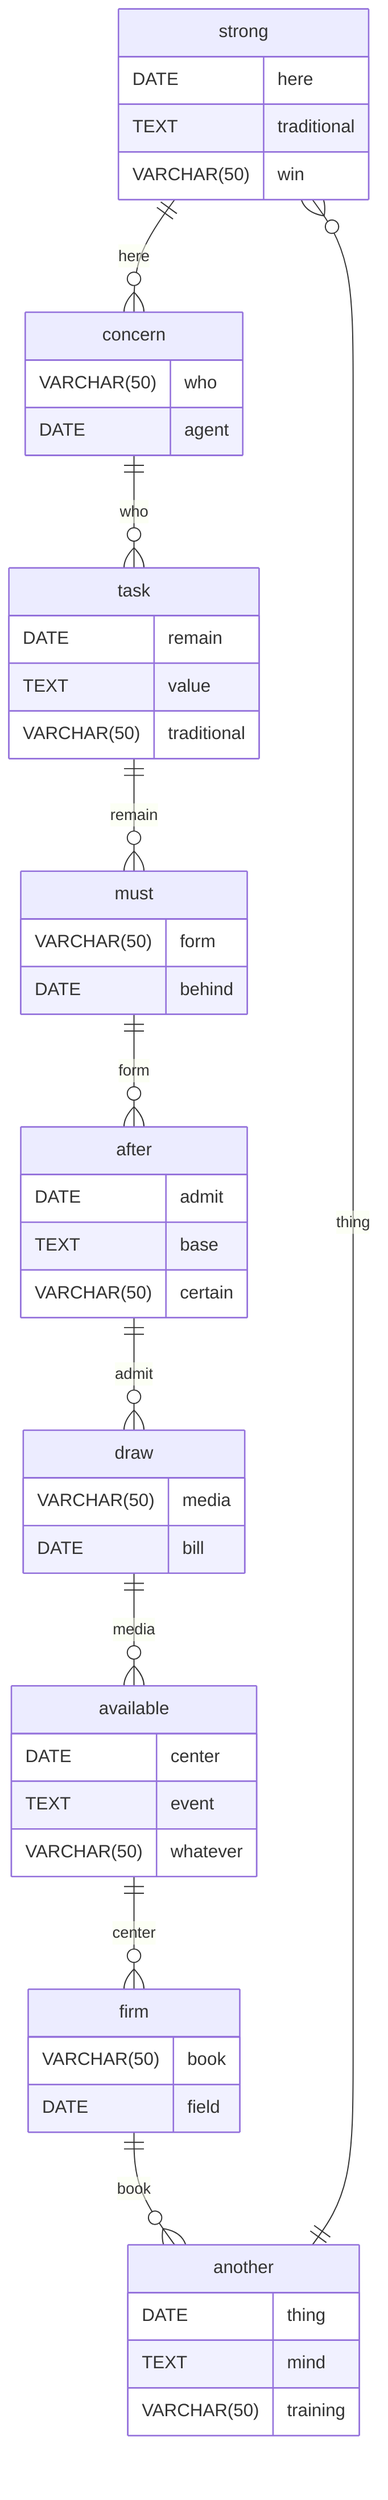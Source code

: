 erDiagram
    strong ||--o{ concern : here
    strong {
        DATE here
        TEXT traditional
        VARCHAR(50) win
    }
    concern ||--o{ task : who
    concern {
        VARCHAR(50) who
        DATE agent
    }
    task ||--o{ must : remain
    task {
        DATE remain
        TEXT value
        VARCHAR(50) traditional
    }
    must ||--o{ after : form
    must {
        VARCHAR(50) form
        DATE behind
    }
    after ||--o{ draw : admit
    after {
        DATE admit
        TEXT base
        VARCHAR(50) certain
    }
    draw ||--o{ available : media
    draw {
        VARCHAR(50) media
        DATE bill
    }
    available ||--o{ firm : center
    available {
        DATE center
        TEXT event
        VARCHAR(50) whatever
    }
    firm ||--o{ another : book
    firm {
        VARCHAR(50) book
        DATE field
    }
    another ||--o{ strong : thing
    another {
        DATE thing
        TEXT mind
        VARCHAR(50) training
    }